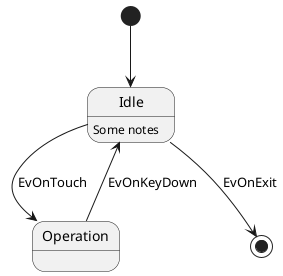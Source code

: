 @startuml

[*] --> Idle
Idle --> [*] : EvOnExit
Idle : Some notes

Idle-> Operation : EvOnTouch
Operation --> Idle : EvOnKeyDown

@enduml
